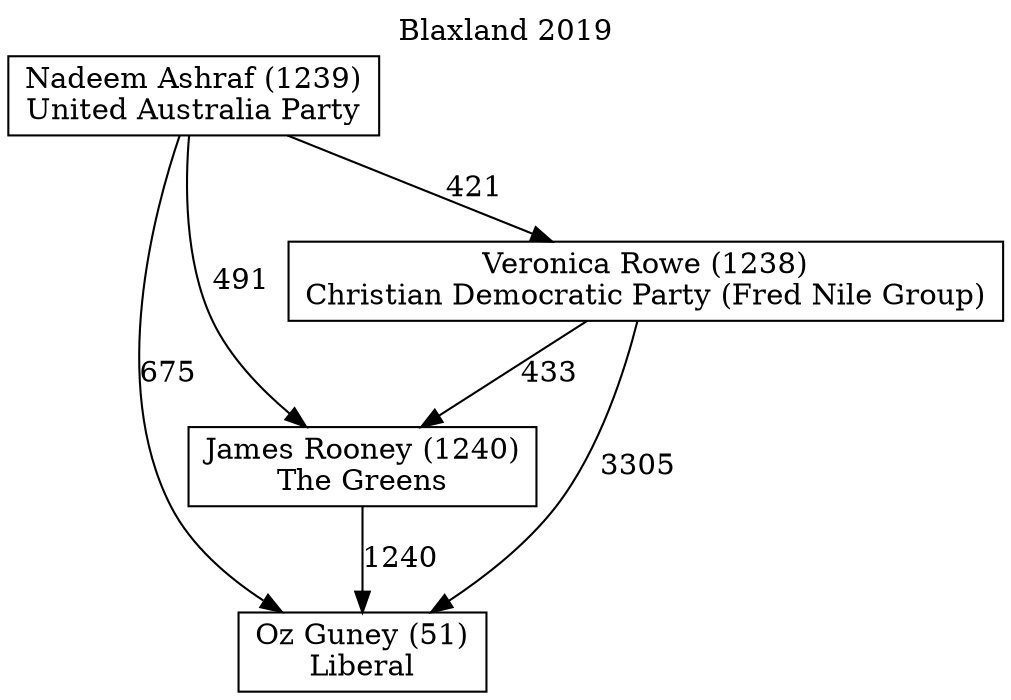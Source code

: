 // House preference flow
digraph "Oz Guney (51)_Blaxland_2019" {
	graph [label="Blaxland 2019" labelloc=t mclimit=10]
	node [shape=box]
	"Oz Guney (51)" [label="Oz Guney (51)
Liberal"]
	"James Rooney (1240)" [label="James Rooney (1240)
The Greens"]
	"Veronica Rowe (1238)" [label="Veronica Rowe (1238)
Christian Democratic Party (Fred Nile Group)"]
	"Nadeem Ashraf (1239)" [label="Nadeem Ashraf (1239)
United Australia Party"]
	"James Rooney (1240)" -> "Oz Guney (51)" [label=1240]
	"Veronica Rowe (1238)" -> "James Rooney (1240)" [label=433]
	"Nadeem Ashraf (1239)" -> "Veronica Rowe (1238)" [label=421]
	"Veronica Rowe (1238)" -> "Oz Guney (51)" [label=3305]
	"Nadeem Ashraf (1239)" -> "Oz Guney (51)" [label=675]
	"Nadeem Ashraf (1239)" -> "James Rooney (1240)" [label=491]
}

